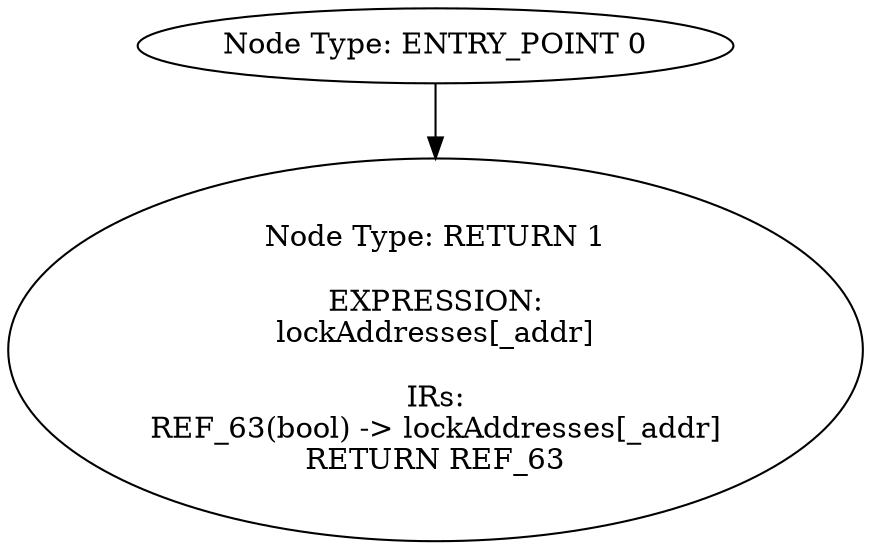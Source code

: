 digraph{
0[label="Node Type: ENTRY_POINT 0
"];
0->1;
1[label="Node Type: RETURN 1

EXPRESSION:
lockAddresses[_addr]

IRs:
REF_63(bool) -> lockAddresses[_addr]
RETURN REF_63"];
}
